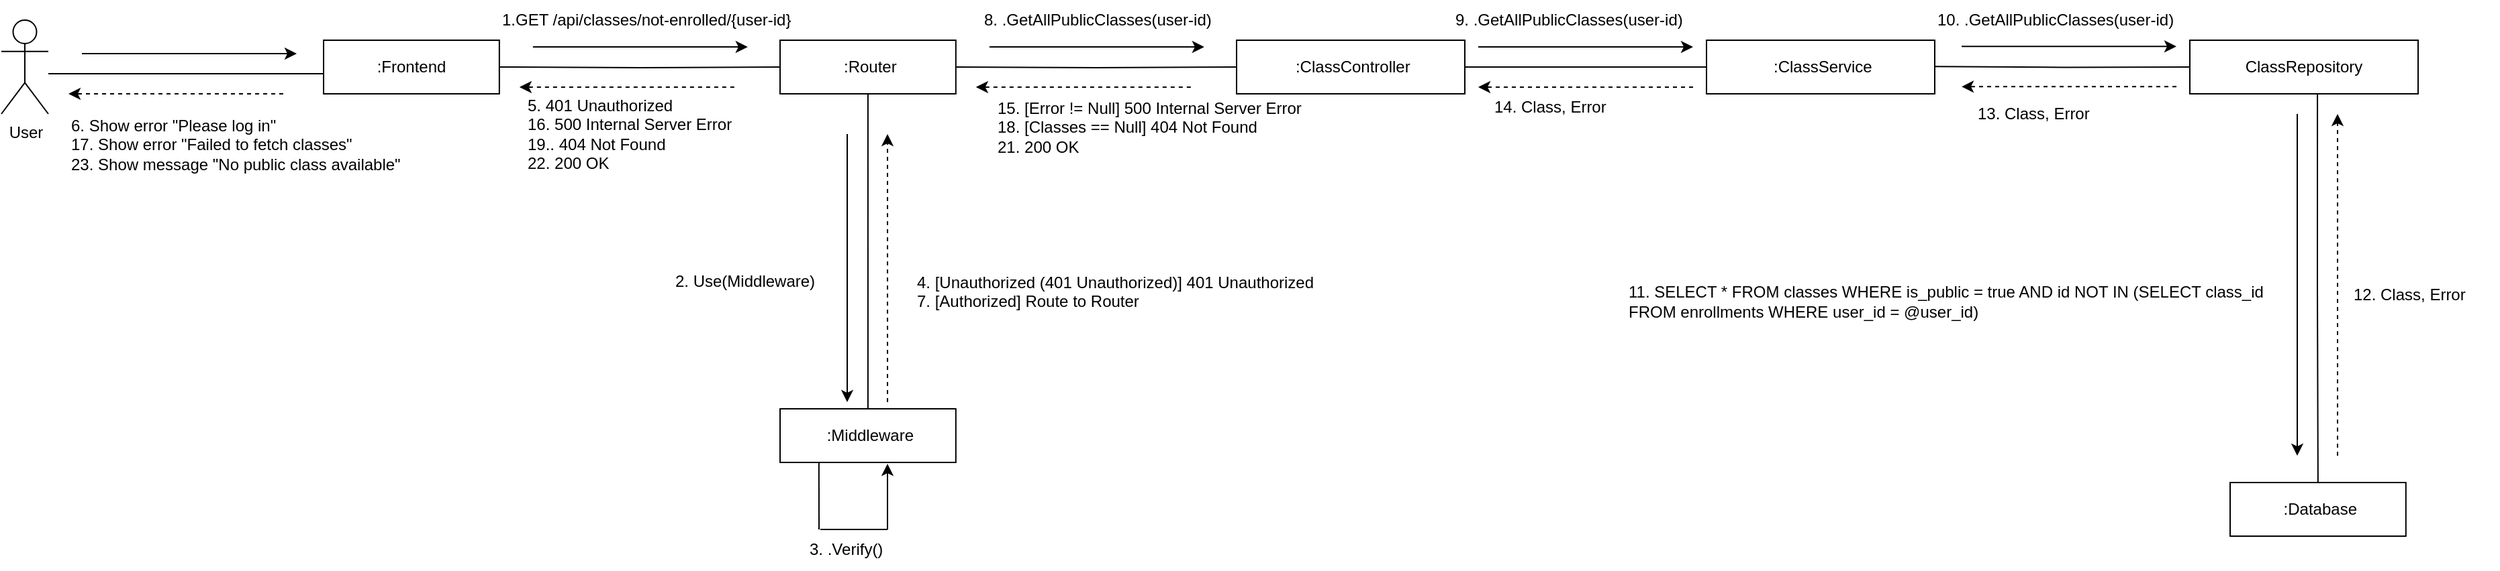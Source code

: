 <mxfile version="26.0.16" pages="3">
  <diagram id="MDtHZ6pGdsajcSI9P2T4" name="CD-Join-Public-class-main">
    <mxGraphModel dx="4449" dy="1911" grid="1" gridSize="10" guides="1" tooltips="1" connect="1" arrows="1" fold="1" page="0" pageScale="1" pageWidth="850" pageHeight="1100" math="0" shadow="0">
      <root>
        <mxCell id="0" />
        <mxCell id="1" parent="0" />
        <mxCell id="D-RGQZih868TQZSiE14y-1" style="edgeStyle=orthogonalEdgeStyle;rounded=0;orthogonalLoop=1;jettySize=auto;html=1;entryX=0;entryY=0.5;entryDx=0;entryDy=0;endArrow=none;startFill=0;" parent="1" edge="1">
          <mxGeometry relative="1" as="geometry">
            <mxPoint x="-2025" y="-440" as="sourcePoint" />
            <mxPoint x="-1820" y="-440" as="targetPoint" />
          </mxGeometry>
        </mxCell>
        <mxCell id="D-RGQZih868TQZSiE14y-2" value="User" style="shape=umlActor;verticalLabelPosition=bottom;verticalAlign=top;html=1;outlineConnect=0;" parent="1" vertex="1">
          <mxGeometry x="-2060" y="-480" width="35" height="70" as="geometry" />
        </mxCell>
        <mxCell id="D-RGQZih868TQZSiE14y-3" value=":Frontend" style="rounded=0;whiteSpace=wrap;html=1;" parent="1" vertex="1">
          <mxGeometry x="-1820" y="-465" width="130.91" height="40" as="geometry" />
        </mxCell>
        <mxCell id="D-RGQZih868TQZSiE14y-4" value="" style="endArrow=classic;html=1;rounded=0;" parent="1" edge="1">
          <mxGeometry width="50" height="50" relative="1" as="geometry">
            <mxPoint x="-2000" y="-455" as="sourcePoint" />
            <mxPoint x="-1840" y="-455" as="targetPoint" />
          </mxGeometry>
        </mxCell>
        <mxCell id="D-RGQZih868TQZSiE14y-5" value="" style="endArrow=classic;html=1;rounded=0;dashed=1;" parent="1" edge="1">
          <mxGeometry width="50" height="50" relative="1" as="geometry">
            <mxPoint x="-1850" y="-425" as="sourcePoint" />
            <mxPoint x="-2010" y="-425" as="targetPoint" />
          </mxGeometry>
        </mxCell>
        <mxCell id="D-RGQZih868TQZSiE14y-6" value="&amp;nbsp;:Router" style="rounded=0;whiteSpace=wrap;html=1;" parent="1" vertex="1">
          <mxGeometry x="-1480" y="-465" width="130.91" height="40" as="geometry" />
        </mxCell>
        <mxCell id="D-RGQZih868TQZSiE14y-7" style="edgeStyle=orthogonalEdgeStyle;rounded=0;orthogonalLoop=1;jettySize=auto;html=1;entryX=0;entryY=0.5;entryDx=0;entryDy=0;endArrow=none;startFill=0;" parent="1" target="D-RGQZih868TQZSiE14y-6" edge="1">
          <mxGeometry relative="1" as="geometry">
            <mxPoint x="-1689.09" y="-445" as="sourcePoint" />
            <mxPoint x="-1484.09" y="-445" as="targetPoint" />
          </mxGeometry>
        </mxCell>
        <mxCell id="D-RGQZih868TQZSiE14y-8" value="" style="endArrow=classic;html=1;rounded=0;" parent="1" edge="1">
          <mxGeometry width="50" height="50" relative="1" as="geometry">
            <mxPoint x="-1664.09" y="-460" as="sourcePoint" />
            <mxPoint x="-1504.09" y="-460" as="targetPoint" />
          </mxGeometry>
        </mxCell>
        <mxCell id="D-RGQZih868TQZSiE14y-9" value="" style="endArrow=classic;html=1;rounded=0;dashed=1;" parent="1" edge="1">
          <mxGeometry width="50" height="50" relative="1" as="geometry">
            <mxPoint x="-1514.09" y="-430" as="sourcePoint" />
            <mxPoint x="-1674.09" y="-430" as="targetPoint" />
          </mxGeometry>
        </mxCell>
        <mxCell id="D-RGQZih868TQZSiE14y-10" value="&amp;nbsp;" style="text;whiteSpace=wrap;html=1;" parent="1" vertex="1">
          <mxGeometry x="-1580" y="-480" width="40" height="40" as="geometry" />
        </mxCell>
        <mxCell id="D-RGQZih868TQZSiE14y-55" style="edgeStyle=orthogonalEdgeStyle;rounded=0;orthogonalLoop=1;jettySize=auto;html=1;entryX=0;entryY=0.5;entryDx=0;entryDy=0;endArrow=none;startFill=0;" parent="1" source="D-RGQZih868TQZSiE14y-11" target="D-RGQZih868TQZSiE14y-53" edge="1">
          <mxGeometry relative="1" as="geometry" />
        </mxCell>
        <mxCell id="D-RGQZih868TQZSiE14y-11" value="&amp;nbsp;:ClassController" style="rounded=0;whiteSpace=wrap;html=1;" parent="1" vertex="1">
          <mxGeometry x="-1140" y="-465" width="170" height="40" as="geometry" />
        </mxCell>
        <mxCell id="D-RGQZih868TQZSiE14y-12" style="edgeStyle=orthogonalEdgeStyle;rounded=0;orthogonalLoop=1;jettySize=auto;html=1;entryX=0;entryY=0.5;entryDx=0;entryDy=0;endArrow=none;startFill=0;" parent="1" target="D-RGQZih868TQZSiE14y-11" edge="1">
          <mxGeometry relative="1" as="geometry">
            <mxPoint x="-1349.09" y="-445" as="sourcePoint" />
            <mxPoint x="-1144.09" y="-445" as="targetPoint" />
          </mxGeometry>
        </mxCell>
        <mxCell id="D-RGQZih868TQZSiE14y-13" value="" style="endArrow=classic;html=1;rounded=0;" parent="1" edge="1">
          <mxGeometry width="50" height="50" relative="1" as="geometry">
            <mxPoint x="-1324.09" y="-460" as="sourcePoint" />
            <mxPoint x="-1164.09" y="-460" as="targetPoint" />
          </mxGeometry>
        </mxCell>
        <mxCell id="D-RGQZih868TQZSiE14y-14" value="" style="endArrow=classic;html=1;rounded=0;dashed=1;" parent="1" edge="1">
          <mxGeometry width="50" height="50" relative="1" as="geometry">
            <mxPoint x="-1174.09" y="-430" as="sourcePoint" />
            <mxPoint x="-1334.09" y="-430" as="targetPoint" />
          </mxGeometry>
        </mxCell>
        <mxCell id="D-RGQZih868TQZSiE14y-19" style="edgeStyle=orthogonalEdgeStyle;rounded=0;orthogonalLoop=1;jettySize=auto;html=1;endArrow=none;startFill=0;exitX=0.559;exitY=0.993;exitDx=0;exitDy=0;exitPerimeter=0;" parent="1" source="D-RGQZih868TQZSiE14y-54" target="D-RGQZih868TQZSiE14y-31" edge="1">
          <mxGeometry relative="1" as="geometry">
            <mxPoint x="-335" y="-420" as="sourcePoint" />
          </mxGeometry>
        </mxCell>
        <mxCell id="D-RGQZih868TQZSiE14y-24" style="edgeStyle=orthogonalEdgeStyle;rounded=0;orthogonalLoop=1;jettySize=auto;html=1;entryX=0.5;entryY=1;entryDx=0;entryDy=0;endArrow=none;startFill=0;" parent="1" source="D-RGQZih868TQZSiE14y-25" target="D-RGQZih868TQZSiE14y-6" edge="1">
          <mxGeometry relative="1" as="geometry" />
        </mxCell>
        <mxCell id="D-RGQZih868TQZSiE14y-25" value="&amp;nbsp;:Middleware" style="rounded=0;whiteSpace=wrap;html=1;" parent="1" vertex="1">
          <mxGeometry x="-1480" y="-190" width="130.91" height="40" as="geometry" />
        </mxCell>
        <mxCell id="D-RGQZih868TQZSiE14y-26" value="" style="endArrow=classic;html=1;rounded=0;dashed=1;" parent="1" edge="1">
          <mxGeometry width="50" height="50" relative="1" as="geometry">
            <mxPoint x="-1400" y="-195" as="sourcePoint" />
            <mxPoint x="-1400" y="-395" as="targetPoint" />
          </mxGeometry>
        </mxCell>
        <mxCell id="D-RGQZih868TQZSiE14y-27" value="" style="endArrow=classic;html=1;rounded=0;" parent="1" edge="1">
          <mxGeometry width="50" height="50" relative="1" as="geometry">
            <mxPoint x="-1430" y="-395" as="sourcePoint" />
            <mxPoint x="-1430" y="-195" as="targetPoint" />
          </mxGeometry>
        </mxCell>
        <mxCell id="D-RGQZih868TQZSiE14y-28" value="" style="endArrow=none;html=1;rounded=0;entryX=0.221;entryY=0.995;entryDx=0;entryDy=0;entryPerimeter=0;" parent="1" target="D-RGQZih868TQZSiE14y-25" edge="1">
          <mxGeometry width="50" height="50" relative="1" as="geometry">
            <mxPoint x="-1451" y="-100" as="sourcePoint" />
            <mxPoint x="-1450" y="-150" as="targetPoint" />
          </mxGeometry>
        </mxCell>
        <mxCell id="D-RGQZih868TQZSiE14y-29" value="" style="endArrow=classic;html=1;rounded=0;" parent="1" edge="1">
          <mxGeometry width="50" height="50" relative="1" as="geometry">
            <mxPoint x="-1400" y="-100" as="sourcePoint" />
            <mxPoint x="-1400" y="-149" as="targetPoint" />
          </mxGeometry>
        </mxCell>
        <mxCell id="D-RGQZih868TQZSiE14y-30" value="" style="endArrow=none;html=1;rounded=0;" parent="1" edge="1">
          <mxGeometry width="50" height="50" relative="1" as="geometry">
            <mxPoint x="-1450" y="-100" as="sourcePoint" />
            <mxPoint x="-1400" y="-100" as="targetPoint" />
          </mxGeometry>
        </mxCell>
        <mxCell id="D-RGQZih868TQZSiE14y-31" value="&amp;nbsp;:Database" style="rounded=0;whiteSpace=wrap;html=1;" parent="1" vertex="1">
          <mxGeometry x="-400.0" y="-135" width="130.91" height="40" as="geometry" />
        </mxCell>
        <mxCell id="D-RGQZih868TQZSiE14y-32" value="" style="endArrow=classic;html=1;rounded=0;" parent="1" edge="1">
          <mxGeometry width="50" height="50" relative="1" as="geometry">
            <mxPoint x="-350" y="-410" as="sourcePoint" />
            <mxPoint x="-350" y="-155" as="targetPoint" />
          </mxGeometry>
        </mxCell>
        <mxCell id="D-RGQZih868TQZSiE14y-33" value="" style="endArrow=classic;html=1;rounded=0;dashed=1;" parent="1" edge="1">
          <mxGeometry width="50" height="50" relative="1" as="geometry">
            <mxPoint x="-320" y="-155" as="sourcePoint" />
            <mxPoint x="-320" y="-410" as="targetPoint" />
          </mxGeometry>
        </mxCell>
        <mxCell id="D-RGQZih868TQZSiE14y-53" value="&amp;nbsp;:ClassService" style="rounded=0;whiteSpace=wrap;html=1;" parent="1" vertex="1">
          <mxGeometry x="-790" y="-465" width="170" height="40" as="geometry" />
        </mxCell>
        <mxCell id="D-RGQZih868TQZSiE14y-54" value="ClassRepository" style="rounded=0;whiteSpace=wrap;html=1;" parent="1" vertex="1">
          <mxGeometry x="-430.0" y="-465" width="170" height="40" as="geometry" />
        </mxCell>
        <mxCell id="D-RGQZih868TQZSiE14y-56" style="edgeStyle=orthogonalEdgeStyle;rounded=0;orthogonalLoop=1;jettySize=auto;html=1;entryX=0;entryY=0.5;entryDx=0;entryDy=0;endArrow=none;startFill=0;" parent="1" target="D-RGQZih868TQZSiE14y-54" edge="1">
          <mxGeometry relative="1" as="geometry">
            <mxPoint x="-620" y="-445.34" as="sourcePoint" />
            <mxPoint x="-440" y="-445.34" as="targetPoint" />
          </mxGeometry>
        </mxCell>
        <mxCell id="D-RGQZih868TQZSiE14y-57" value="" style="endArrow=classic;html=1;rounded=0;" parent="1" edge="1">
          <mxGeometry width="50" height="50" relative="1" as="geometry">
            <mxPoint x="-960" y="-460" as="sourcePoint" />
            <mxPoint x="-800" y="-460" as="targetPoint" />
          </mxGeometry>
        </mxCell>
        <mxCell id="D-RGQZih868TQZSiE14y-58" value="" style="endArrow=classic;html=1;rounded=0;dashed=1;" parent="1" edge="1">
          <mxGeometry width="50" height="50" relative="1" as="geometry">
            <mxPoint x="-800" y="-430" as="sourcePoint" />
            <mxPoint x="-960" y="-430" as="targetPoint" />
          </mxGeometry>
        </mxCell>
        <mxCell id="D-RGQZih868TQZSiE14y-59" value="" style="endArrow=classic;html=1;rounded=0;" parent="1" edge="1">
          <mxGeometry width="50" height="50" relative="1" as="geometry">
            <mxPoint x="-600" y="-460.34" as="sourcePoint" />
            <mxPoint x="-440" y="-460.34" as="targetPoint" />
          </mxGeometry>
        </mxCell>
        <mxCell id="D-RGQZih868TQZSiE14y-60" value="" style="endArrow=classic;html=1;rounded=0;dashed=1;" parent="1" edge="1">
          <mxGeometry width="50" height="50" relative="1" as="geometry">
            <mxPoint x="-440" y="-430.34" as="sourcePoint" />
            <mxPoint x="-600" y="-430.34" as="targetPoint" />
          </mxGeometry>
        </mxCell>
        <mxCell id="D-RGQZih868TQZSiE14y-63" value="&lt;div&gt;6. Show error &quot;Please log in&quot;&lt;/div&gt;&lt;div&gt;17. Show error &quot;Failed to fetch classes&quot;&lt;/div&gt;&lt;div&gt;23. Show message &quot;No public class available&quot;&lt;br&gt;&lt;/div&gt;&lt;div&gt;&lt;br&gt;&lt;/div&gt;" style="text;html=1;align=left;verticalAlign=middle;resizable=0;points=[];autosize=1;strokeColor=none;fillColor=none;" parent="1" vertex="1">
          <mxGeometry x="-2010" y="-415" width="280" height="70" as="geometry" />
        </mxCell>
        <mxCell id="D-RGQZih868TQZSiE14y-64" value="1.GET /api/classes/not-enrolled/{user-id}" style="text;html=1;align=left;verticalAlign=middle;resizable=0;points=[];autosize=1;strokeColor=none;fillColor=none;" parent="1" vertex="1">
          <mxGeometry x="-1689.09" y="-495" width="250" height="30" as="geometry" />
        </mxCell>
        <mxCell id="D-RGQZih868TQZSiE14y-65" value="2. Use(Middleware)" style="text;html=1;align=left;verticalAlign=middle;resizable=0;points=[];autosize=1;strokeColor=none;fillColor=none;" parent="1" vertex="1">
          <mxGeometry x="-1560" y="-300" width="130" height="30" as="geometry" />
        </mxCell>
        <mxCell id="D-RGQZih868TQZSiE14y-66" value="3. .Verify()" style="text;html=1;align=left;verticalAlign=middle;resizable=0;points=[];autosize=1;strokeColor=none;fillColor=none;" parent="1" vertex="1">
          <mxGeometry x="-1460" y="-100" width="80" height="30" as="geometry" />
        </mxCell>
        <mxCell id="D-RGQZih868TQZSiE14y-67" value="&lt;div&gt;4. [Unauthorized (401 Unauthorized)] 401 Unauthorized&lt;/div&gt;&lt;div&gt;7.&amp;nbsp;[Authorized] Route to Router&lt;/div&gt;&lt;div&gt;&lt;br&gt; &lt;/div&gt;" style="text;html=1;align=left;verticalAlign=middle;resizable=0;points=[];autosize=1;strokeColor=none;fillColor=none;" parent="1" vertex="1">
          <mxGeometry x="-1380" y="-300" width="340" height="60" as="geometry" />
        </mxCell>
        <mxCell id="D-RGQZih868TQZSiE14y-69" value="&lt;div&gt;5.&amp;nbsp;401 Unauthorized&lt;/div&gt;&lt;div&gt;16. 500 Internal Server Error&lt;/div&gt;&lt;div&gt;19.. 404 Not Found&lt;/div&gt;&lt;div&gt;22. 200 OK&lt;br&gt; &lt;/div&gt;" style="text;html=1;align=left;verticalAlign=middle;resizable=0;points=[];autosize=1;strokeColor=none;fillColor=none;" parent="1" vertex="1">
          <mxGeometry x="-1670" y="-430" width="190" height="70" as="geometry" />
        </mxCell>
        <mxCell id="D-RGQZih868TQZSiE14y-71" value="8. .GetAllPublicClasses(user-id)" style="text;html=1;align=left;verticalAlign=middle;resizable=0;points=[];autosize=1;strokeColor=none;fillColor=none;" parent="1" vertex="1">
          <mxGeometry x="-1330" y="-495" width="200" height="30" as="geometry" />
        </mxCell>
        <mxCell id="D-RGQZih868TQZSiE14y-73" value="9. .GetAllPublicClasses(user-id)" style="text;html=1;align=left;verticalAlign=middle;resizable=0;points=[];autosize=1;strokeColor=none;fillColor=none;" parent="1" vertex="1">
          <mxGeometry x="-979.09" y="-495" width="200" height="30" as="geometry" />
        </mxCell>
        <mxCell id="D-RGQZih868TQZSiE14y-74" value="10. .GetAllPublicClasses(user-id)" style="text;html=1;align=left;verticalAlign=middle;resizable=0;points=[];autosize=1;strokeColor=none;fillColor=none;" parent="1" vertex="1">
          <mxGeometry x="-620" y="-495" width="210" height="30" as="geometry" />
        </mxCell>
        <mxCell id="D-RGQZih868TQZSiE14y-75" value="&lt;div&gt;11. SELECT * FROM classes WHERE is_public = true AND id NOT IN (SELECT class_id&amp;nbsp;&lt;/div&gt;&lt;div&gt;FROM enrollments WHERE user_id = @user_id)&lt;/div&gt;" style="text;html=1;align=left;verticalAlign=middle;resizable=0;points=[];autosize=1;strokeColor=none;fillColor=none;" parent="1" vertex="1">
          <mxGeometry x="-850" y="-290" width="500" height="40" as="geometry" />
        </mxCell>
        <mxCell id="D-RGQZih868TQZSiE14y-76" value="12. Class, Error" style="text;html=1;align=left;verticalAlign=middle;resizable=0;points=[];autosize=1;strokeColor=none;fillColor=none;" parent="1" vertex="1">
          <mxGeometry x="-310" y="-290" width="110" height="30" as="geometry" />
        </mxCell>
        <mxCell id="D-RGQZih868TQZSiE14y-77" value="13. Class, Error" style="text;html=1;align=left;verticalAlign=middle;resizable=0;points=[];autosize=1;strokeColor=none;fillColor=none;" parent="1" vertex="1">
          <mxGeometry x="-590" y="-425" width="110" height="30" as="geometry" />
        </mxCell>
        <mxCell id="D-RGQZih868TQZSiE14y-78" value="14. Class, Error" style="text;html=1;align=left;verticalAlign=middle;resizable=0;points=[];autosize=1;strokeColor=none;fillColor=none;" parent="1" vertex="1">
          <mxGeometry x="-950" y="-430" width="110" height="30" as="geometry" />
        </mxCell>
        <mxCell id="D-RGQZih868TQZSiE14y-79" value="&lt;div&gt;15. [Error != Null] 500 Internal Server Error&lt;/div&gt;&lt;div&gt;18. [Classes == Null] 404 Not Found&lt;/div&gt;&lt;div&gt;21. 200 OK&lt;br&gt;&lt;/div&gt;" style="text;html=1;align=left;verticalAlign=middle;resizable=0;points=[];autosize=1;strokeColor=none;fillColor=none;" parent="1" vertex="1">
          <mxGeometry x="-1320" y="-430" width="270" height="60" as="geometry" />
        </mxCell>
      </root>
    </mxGraphModel>
  </diagram>
  <diagram id="-caEcUhVEJbjJ6uew8WQ" name="CD-Join-Public-class-[opt][Authorized][User Select Class]">
    <mxGraphModel dx="4449" dy="1911" grid="1" gridSize="10" guides="1" tooltips="1" connect="1" arrows="1" fold="1" page="0" pageScale="1" pageWidth="850" pageHeight="1100" math="0" shadow="0">
      <root>
        <mxCell id="0" />
        <mxCell id="1" parent="0" />
        <mxCell id="O3po6VfUxNVomvbEVrZp-1" style="edgeStyle=orthogonalEdgeStyle;rounded=0;orthogonalLoop=1;jettySize=auto;html=1;entryX=0;entryY=0.5;entryDx=0;entryDy=0;endArrow=none;startFill=0;" edge="1" parent="1">
          <mxGeometry relative="1" as="geometry">
            <mxPoint x="-2150" y="-440" as="sourcePoint" />
            <mxPoint x="-1820" y="-440" as="targetPoint" />
          </mxGeometry>
        </mxCell>
        <mxCell id="O3po6VfUxNVomvbEVrZp-2" value="User" style="shape=umlActor;verticalLabelPosition=bottom;verticalAlign=top;html=1;outlineConnect=0;" vertex="1" parent="1">
          <mxGeometry x="-2190" y="-480" width="35" height="70" as="geometry" />
        </mxCell>
        <mxCell id="O3po6VfUxNVomvbEVrZp-3" value=":Frontend" style="rounded=0;whiteSpace=wrap;html=1;" vertex="1" parent="1">
          <mxGeometry x="-1820" y="-465" width="130.91" height="40" as="geometry" />
        </mxCell>
        <mxCell id="O3po6VfUxNVomvbEVrZp-4" value="" style="endArrow=classic;html=1;rounded=0;" edge="1" parent="1">
          <mxGeometry width="50" height="50" relative="1" as="geometry">
            <mxPoint x="-2140" y="-455" as="sourcePoint" />
            <mxPoint x="-1840" y="-455" as="targetPoint" />
          </mxGeometry>
        </mxCell>
        <mxCell id="O3po6VfUxNVomvbEVrZp-5" value="" style="endArrow=classic;html=1;rounded=0;dashed=1;" edge="1" parent="1">
          <mxGeometry width="50" height="50" relative="1" as="geometry">
            <mxPoint x="-1850" y="-425" as="sourcePoint" />
            <mxPoint x="-2140" y="-425" as="targetPoint" />
          </mxGeometry>
        </mxCell>
        <mxCell id="O3po6VfUxNVomvbEVrZp-6" value="&amp;nbsp;:Router" style="rounded=0;whiteSpace=wrap;html=1;" vertex="1" parent="1">
          <mxGeometry x="-1480" y="-465" width="130.91" height="40" as="geometry" />
        </mxCell>
        <mxCell id="O3po6VfUxNVomvbEVrZp-7" style="edgeStyle=orthogonalEdgeStyle;rounded=0;orthogonalLoop=1;jettySize=auto;html=1;entryX=0;entryY=0.5;entryDx=0;entryDy=0;endArrow=none;startFill=0;" edge="1" parent="1" target="O3po6VfUxNVomvbEVrZp-6">
          <mxGeometry relative="1" as="geometry">
            <mxPoint x="-1689.09" y="-445" as="sourcePoint" />
            <mxPoint x="-1484.09" y="-445" as="targetPoint" />
          </mxGeometry>
        </mxCell>
        <mxCell id="O3po6VfUxNVomvbEVrZp-8" value="" style="endArrow=classic;html=1;rounded=0;" edge="1" parent="1">
          <mxGeometry width="50" height="50" relative="1" as="geometry">
            <mxPoint x="-1664.09" y="-460" as="sourcePoint" />
            <mxPoint x="-1504.09" y="-460" as="targetPoint" />
          </mxGeometry>
        </mxCell>
        <mxCell id="O3po6VfUxNVomvbEVrZp-9" value="" style="endArrow=classic;html=1;rounded=0;dashed=1;" edge="1" parent="1">
          <mxGeometry width="50" height="50" relative="1" as="geometry">
            <mxPoint x="-1514.09" y="-430" as="sourcePoint" />
            <mxPoint x="-1674.09" y="-430" as="targetPoint" />
          </mxGeometry>
        </mxCell>
        <mxCell id="O3po6VfUxNVomvbEVrZp-10" value="&amp;nbsp;" style="text;whiteSpace=wrap;html=1;" vertex="1" parent="1">
          <mxGeometry x="-1580" y="-480" width="40" height="40" as="geometry" />
        </mxCell>
        <mxCell id="O3po6VfUxNVomvbEVrZp-11" style="edgeStyle=orthogonalEdgeStyle;rounded=0;orthogonalLoop=1;jettySize=auto;html=1;entryX=0;entryY=0.5;entryDx=0;entryDy=0;endArrow=none;startFill=0;" edge="1" parent="1">
          <mxGeometry relative="1" as="geometry">
            <mxPoint x="-1349.09" y="-445" as="sourcePoint" />
            <mxPoint x="-1140" y="-445" as="targetPoint" />
          </mxGeometry>
        </mxCell>
        <mxCell id="O3po6VfUxNVomvbEVrZp-12" value="" style="endArrow=classic;html=1;rounded=0;" edge="1" parent="1">
          <mxGeometry width="50" height="50" relative="1" as="geometry">
            <mxPoint x="-1324.09" y="-460" as="sourcePoint" />
            <mxPoint x="-1164.09" y="-460" as="targetPoint" />
          </mxGeometry>
        </mxCell>
        <mxCell id="O3po6VfUxNVomvbEVrZp-13" value="" style="endArrow=classic;html=1;rounded=0;dashed=1;" edge="1" parent="1">
          <mxGeometry width="50" height="50" relative="1" as="geometry">
            <mxPoint x="-1174.09" y="-430" as="sourcePoint" />
            <mxPoint x="-1334.09" y="-430" as="targetPoint" />
          </mxGeometry>
        </mxCell>
        <mxCell id="O3po6VfUxNVomvbEVrZp-14" style="edgeStyle=orthogonalEdgeStyle;rounded=0;orthogonalLoop=1;jettySize=auto;html=1;endArrow=none;startFill=0;" edge="1" parent="1" target="O3po6VfUxNVomvbEVrZp-28">
          <mxGeometry relative="1" as="geometry">
            <mxPoint x="-394.545" y="-425" as="sourcePoint" />
          </mxGeometry>
        </mxCell>
        <mxCell id="O3po6VfUxNVomvbEVrZp-15" style="edgeStyle=orthogonalEdgeStyle;rounded=0;orthogonalLoop=1;jettySize=auto;html=1;entryX=0.5;entryY=1;entryDx=0;entryDy=0;endArrow=none;startFill=0;" edge="1" parent="1" source="O3po6VfUxNVomvbEVrZp-16" target="O3po6VfUxNVomvbEVrZp-6">
          <mxGeometry relative="1" as="geometry" />
        </mxCell>
        <mxCell id="O3po6VfUxNVomvbEVrZp-16" value="&amp;nbsp;:Middleware" style="rounded=0;whiteSpace=wrap;html=1;" vertex="1" parent="1">
          <mxGeometry x="-1480" y="-190" width="130.91" height="40" as="geometry" />
        </mxCell>
        <mxCell id="O3po6VfUxNVomvbEVrZp-17" value="" style="endArrow=classic;html=1;rounded=0;dashed=1;" edge="1" parent="1">
          <mxGeometry width="50" height="50" relative="1" as="geometry">
            <mxPoint x="-1400" y="-200" as="sourcePoint" />
            <mxPoint x="-1400" y="-400" as="targetPoint" />
          </mxGeometry>
        </mxCell>
        <mxCell id="O3po6VfUxNVomvbEVrZp-18" value="" style="endArrow=classic;html=1;rounded=0;" edge="1" parent="1">
          <mxGeometry width="50" height="50" relative="1" as="geometry">
            <mxPoint x="-1430.43" y="-400" as="sourcePoint" />
            <mxPoint x="-1430.43" y="-200" as="targetPoint" />
          </mxGeometry>
        </mxCell>
        <mxCell id="O3po6VfUxNVomvbEVrZp-19" value="&amp;nbsp;:ClassController" style="rounded=0;whiteSpace=wrap;html=1;" vertex="1" parent="1">
          <mxGeometry x="-1140" y="-465" width="130.91" height="40" as="geometry" />
        </mxCell>
        <mxCell id="O3po6VfUxNVomvbEVrZp-20" value="&amp;nbsp;:ClassService" style="rounded=0;whiteSpace=wrap;html=1;" vertex="1" parent="1">
          <mxGeometry x="-800" y="-465" width="130.91" height="40" as="geometry" />
        </mxCell>
        <mxCell id="O3po6VfUxNVomvbEVrZp-21" style="edgeStyle=orthogonalEdgeStyle;rounded=0;orthogonalLoop=1;jettySize=auto;html=1;entryX=0;entryY=0.5;entryDx=0;entryDy=0;endArrow=none;startFill=0;" edge="1" parent="1" target="O3po6VfUxNVomvbEVrZp-20">
          <mxGeometry relative="1" as="geometry">
            <mxPoint x="-1009.09" y="-445" as="sourcePoint" />
            <mxPoint x="-804.09" y="-445" as="targetPoint" />
          </mxGeometry>
        </mxCell>
        <mxCell id="O3po6VfUxNVomvbEVrZp-22" value="" style="endArrow=classic;html=1;rounded=0;" edge="1" parent="1">
          <mxGeometry width="50" height="50" relative="1" as="geometry">
            <mxPoint x="-984.09" y="-460" as="sourcePoint" />
            <mxPoint x="-824.09" y="-460" as="targetPoint" />
          </mxGeometry>
        </mxCell>
        <mxCell id="O3po6VfUxNVomvbEVrZp-23" value="" style="endArrow=classic;html=1;rounded=0;dashed=1;" edge="1" parent="1">
          <mxGeometry width="50" height="50" relative="1" as="geometry">
            <mxPoint x="-830.0" y="-430" as="sourcePoint" />
            <mxPoint x="-990" y="-430" as="targetPoint" />
          </mxGeometry>
        </mxCell>
        <mxCell id="O3po6VfUxNVomvbEVrZp-24" value="&amp;nbsp;:ClassRepository" style="rounded=0;whiteSpace=wrap;html=1;" vertex="1" parent="1">
          <mxGeometry x="-460" y="-465" width="130.91" height="40" as="geometry" />
        </mxCell>
        <mxCell id="O3po6VfUxNVomvbEVrZp-25" style="edgeStyle=orthogonalEdgeStyle;rounded=0;orthogonalLoop=1;jettySize=auto;html=1;entryX=0;entryY=0.5;entryDx=0;entryDy=0;endArrow=none;startFill=0;" edge="1" parent="1" target="O3po6VfUxNVomvbEVrZp-24">
          <mxGeometry relative="1" as="geometry">
            <mxPoint x="-669.09" y="-445" as="sourcePoint" />
            <mxPoint x="-464.09" y="-445" as="targetPoint" />
          </mxGeometry>
        </mxCell>
        <mxCell id="O3po6VfUxNVomvbEVrZp-26" value="" style="endArrow=classic;html=1;rounded=0;" edge="1" parent="1">
          <mxGeometry width="50" height="50" relative="1" as="geometry">
            <mxPoint x="-644.09" y="-460" as="sourcePoint" />
            <mxPoint x="-484.09" y="-460" as="targetPoint" />
          </mxGeometry>
        </mxCell>
        <mxCell id="O3po6VfUxNVomvbEVrZp-27" value="" style="endArrow=classic;html=1;rounded=0;dashed=1;" edge="1" parent="1">
          <mxGeometry width="50" height="50" relative="1" as="geometry">
            <mxPoint x="-494.09" y="-430" as="sourcePoint" />
            <mxPoint x="-654.09" y="-430" as="targetPoint" />
          </mxGeometry>
        </mxCell>
        <mxCell id="O3po6VfUxNVomvbEVrZp-28" value="&amp;nbsp;:Database" style="rounded=0;whiteSpace=wrap;html=1;" vertex="1" parent="1">
          <mxGeometry x="-460.0" y="-220" width="130.91" height="40" as="geometry" />
        </mxCell>
        <mxCell id="O3po6VfUxNVomvbEVrZp-29" value="" style="endArrow=classic;html=1;rounded=0;" edge="1" parent="1">
          <mxGeometry width="50" height="50" relative="1" as="geometry">
            <mxPoint x="-410" y="-400" as="sourcePoint" />
            <mxPoint x="-410" y="-240" as="targetPoint" />
          </mxGeometry>
        </mxCell>
        <mxCell id="O3po6VfUxNVomvbEVrZp-30" value="" style="endArrow=classic;html=1;rounded=0;dashed=1;" edge="1" parent="1">
          <mxGeometry width="50" height="50" relative="1" as="geometry">
            <mxPoint x="-380" y="-240" as="sourcePoint" />
            <mxPoint x="-380" y="-400" as="targetPoint" />
          </mxGeometry>
        </mxCell>
        <mxCell id="O3po6VfUxNVomvbEVrZp-31" value="&lt;div&gt;1. [User selects a class] .handlePublicClassClick(class_id)&lt;br&gt;&lt;/div&gt;&lt;div&gt;&lt;br&gt;&lt;/div&gt;" style="text;html=1;align=center;verticalAlign=middle;resizable=0;points=[];autosize=1;strokeColor=none;fillColor=none;" vertex="1" parent="1">
          <mxGeometry x="-2160" y="-490" width="340" height="40" as="geometry" />
        </mxCell>
        <mxCell id="O3po6VfUxNVomvbEVrZp-32" value="&lt;div&gt;2. GET /api/classes/{class-id}&lt;br&gt;&lt;/div&gt;" style="text;html=1;align=center;verticalAlign=middle;resizable=0;points=[];autosize=1;strokeColor=none;fillColor=none;" vertex="1" parent="1">
          <mxGeometry x="-1675" y="-495" width="180" height="30" as="geometry" />
        </mxCell>
        <mxCell id="O3po6VfUxNVomvbEVrZp-33" value="&lt;div&gt;3. .Use(Middleware)&lt;br&gt;&lt;/div&gt;" style="text;html=1;align=center;verticalAlign=middle;resizable=0;points=[];autosize=1;strokeColor=none;fillColor=none;" vertex="1" parent="1">
          <mxGeometry x="-1580" y="-240" width="140" height="30" as="geometry" />
        </mxCell>
        <mxCell id="O3po6VfUxNVomvbEVrZp-34" value="&lt;div align=&quot;left&quot;&gt;6. 401 Unauthorized&lt;/div&gt;&lt;div align=&quot;left&quot;&gt;17. 500 Internet Server Error&lt;/div&gt;&lt;div align=&quot;left&quot;&gt;20. 404 Not Found&lt;/div&gt;&lt;div align=&quot;left&quot;&gt;23. 200 OK&lt;/div&gt;&lt;div align=&quot;left&quot;&gt;&lt;br&gt;&lt;/div&gt;&lt;div align=&quot;left&quot;&gt;&lt;br&gt;&lt;/div&gt;" style="text;html=1;align=left;verticalAlign=middle;resizable=0;points=[];autosize=1;strokeColor=none;fillColor=none;" vertex="1" parent="1">
          <mxGeometry x="-1670" y="-425" width="190" height="100" as="geometry" />
        </mxCell>
        <mxCell id="O3po6VfUxNVomvbEVrZp-35" value="&lt;div align=&quot;left&quot;&gt;7. Show error &quot;Please log in&quot;&lt;/div&gt;&lt;div align=&quot;left&quot;&gt;18. Show error &quot;Failed to fetch class&quot;&lt;/div&gt;&lt;div align=&quot;left&quot;&gt;21. Show message &quot;Class not found&quot;&lt;/div&gt;&lt;div align=&quot;left&quot;&gt;24. Show class details&lt;/div&gt;" style="text;html=1;align=left;verticalAlign=middle;resizable=0;points=[];autosize=1;strokeColor=none;fillColor=none;" vertex="1" parent="1">
          <mxGeometry x="-2140" y="-420" width="230" height="70" as="geometry" />
        </mxCell>
        <mxCell id="O3po6VfUxNVomvbEVrZp-36" value="&lt;div align=&quot;left&quot;&gt;8. [Authorized] Route to Router&lt;/div&gt;&lt;div align=&quot;left&quot;&gt;5. [Unauthorized (401 Unauthorized)] 401 Unauthorized&lt;/div&gt;" style="text;html=1;align=left;verticalAlign=middle;resizable=0;points=[];autosize=1;strokeColor=none;fillColor=none;" vertex="1" parent="1">
          <mxGeometry x="-1390" y="-250" width="340" height="40" as="geometry" />
        </mxCell>
        <mxCell id="O3po6VfUxNVomvbEVrZp-37" value="9. .GetClass(class-id)" style="text;html=1;align=center;verticalAlign=middle;resizable=0;points=[];autosize=1;strokeColor=none;fillColor=none;" vertex="1" parent="1">
          <mxGeometry x="-1300" y="-490" width="140" height="30" as="geometry" />
        </mxCell>
        <mxCell id="O3po6VfUxNVomvbEVrZp-38" value="11. .GetClass(class-id)" style="text;html=1;align=center;verticalAlign=middle;resizable=0;points=[];autosize=1;strokeColor=none;fillColor=none;" vertex="1" parent="1">
          <mxGeometry x="-645" y="-490" width="140" height="30" as="geometry" />
        </mxCell>
        <mxCell id="O3po6VfUxNVomvbEVrZp-39" value="10. .GetClass(class-id)" style="text;html=1;align=center;verticalAlign=middle;resizable=0;points=[];autosize=1;strokeColor=none;fillColor=none;" vertex="1" parent="1">
          <mxGeometry x="-975" y="-490" width="140" height="30" as="geometry" />
        </mxCell>
        <mxCell id="O3po6VfUxNVomvbEVrZp-40" value="12. SELECT * FROM classes WHERE id = @class_id" style="text;html=1;align=center;verticalAlign=middle;resizable=0;points=[];autosize=1;strokeColor=none;fillColor=none;" vertex="1" parent="1">
          <mxGeometry x="-734.09" y="-310" width="310" height="30" as="geometry" />
        </mxCell>
        <mxCell id="O3po6VfUxNVomvbEVrZp-41" value="13. Class, Error" style="text;html=1;align=center;verticalAlign=middle;resizable=0;points=[];autosize=1;strokeColor=none;fillColor=none;" vertex="1" parent="1">
          <mxGeometry x="-370.0" y="-310" width="110" height="30" as="geometry" />
        </mxCell>
        <mxCell id="O3po6VfUxNVomvbEVrZp-42" value="14. Class, Error" style="text;html=1;align=center;verticalAlign=middle;resizable=0;points=[];autosize=1;strokeColor=none;fillColor=none;" vertex="1" parent="1">
          <mxGeometry x="-650" y="-425" width="110" height="30" as="geometry" />
        </mxCell>
        <mxCell id="O3po6VfUxNVomvbEVrZp-43" value="15. Class, Error" style="text;html=1;align=center;verticalAlign=middle;resizable=0;points=[];autosize=1;strokeColor=none;fillColor=none;" vertex="1" parent="1">
          <mxGeometry x="-970" y="-430" width="110" height="30" as="geometry" />
        </mxCell>
        <mxCell id="O3po6VfUxNVomvbEVrZp-44" value="&lt;div&gt;16. [Error != Null] 500 Internet Server Error&lt;/div&gt;&lt;div align=&quot;left&quot;&gt;19. [Class, == Null] 404 Not Found&lt;/div&gt;&lt;div align=&quot;left&quot;&gt;22. 200 OK&lt;/div&gt;" style="text;html=1;align=center;verticalAlign=middle;resizable=0;points=[];autosize=1;strokeColor=none;fillColor=none;" vertex="1" parent="1">
          <mxGeometry x="-1370" y="-425" width="270" height="60" as="geometry" />
        </mxCell>
        <mxCell id="O3po6VfUxNVomvbEVrZp-45" value="" style="endArrow=none;html=1;rounded=0;" edge="1" parent="1">
          <mxGeometry width="50" height="50" relative="1" as="geometry">
            <mxPoint x="-1450" y="-120" as="sourcePoint" />
            <mxPoint x="-1450" y="-149" as="targetPoint" />
            <Array as="points">
              <mxPoint x="-1450" y="-130" />
            </Array>
          </mxGeometry>
        </mxCell>
        <mxCell id="O3po6VfUxNVomvbEVrZp-46" value="" style="endArrow=none;html=1;rounded=0;" edge="1" parent="1">
          <mxGeometry width="50" height="50" relative="1" as="geometry">
            <mxPoint x="-1400" y="-120" as="sourcePoint" />
            <mxPoint x="-1450" y="-120" as="targetPoint" />
          </mxGeometry>
        </mxCell>
        <mxCell id="O3po6VfUxNVomvbEVrZp-47" value="" style="endArrow=classic;html=1;rounded=0;entryX=0.609;entryY=1.015;entryDx=0;entryDy=0;entryPerimeter=0;" edge="1" parent="1" target="O3po6VfUxNVomvbEVrZp-16">
          <mxGeometry width="50" height="50" relative="1" as="geometry">
            <mxPoint x="-1400" y="-120" as="sourcePoint" />
            <mxPoint x="-1400" y="-160" as="targetPoint" />
          </mxGeometry>
        </mxCell>
        <mxCell id="O3po6VfUxNVomvbEVrZp-48" value="4. .Verify()" style="text;html=1;align=center;verticalAlign=middle;resizable=0;points=[];autosize=1;strokeColor=none;fillColor=none;" vertex="1" parent="1">
          <mxGeometry x="-1470" y="-100" width="80" height="30" as="geometry" />
        </mxCell>
        <mxCell id="O3po6VfUxNVomvbEVrZp-50" value="CD-Join-Public-class-[opt][Authorized][User Select Class]" style="text;html=1;align=center;verticalAlign=middle;whiteSpace=wrap;rounded=0;fontSize=20;" vertex="1" parent="1">
          <mxGeometry x="-1570" y="-580" width="600" height="30" as="geometry" />
        </mxCell>
      </root>
    </mxGraphModel>
  </diagram>
  <diagram id="KtfafyGkPzFdDE5FBATN" name="CD-Join-Public-class-[opt][Authorized][User Select Class]">
    <mxGraphModel dx="4087" dy="1715" grid="1" gridSize="10" guides="1" tooltips="1" connect="1" arrows="1" fold="1" page="0" pageScale="1" pageWidth="850" pageHeight="1100" math="0" shadow="0">
      <root>
        <mxCell id="0" />
        <mxCell id="1" parent="0" />
        <mxCell id="P3f5Qer7WMIw1QzVFYS_-1" value="CD-Join-Public-class-[opt][Authorized][User join class]" style="text;html=1;align=center;verticalAlign=middle;whiteSpace=wrap;rounded=0;fontSize=20;" vertex="1" parent="1">
          <mxGeometry x="-1570" y="-580" width="600" height="30" as="geometry" />
        </mxCell>
        <mxCell id="5BQmS3eQiPQkgezMB_5S-1" style="edgeStyle=orthogonalEdgeStyle;rounded=0;orthogonalLoop=1;jettySize=auto;html=1;entryX=0;entryY=0.5;entryDx=0;entryDy=0;endArrow=none;startFill=0;" edge="1" parent="1">
          <mxGeometry relative="1" as="geometry">
            <mxPoint x="-2150" y="-440" as="sourcePoint" />
            <mxPoint x="-1820" y="-440" as="targetPoint" />
          </mxGeometry>
        </mxCell>
        <mxCell id="5BQmS3eQiPQkgezMB_5S-2" value="User" style="shape=umlActor;verticalLabelPosition=bottom;verticalAlign=top;html=1;outlineConnect=0;" vertex="1" parent="1">
          <mxGeometry x="-2190" y="-480" width="35" height="70" as="geometry" />
        </mxCell>
        <mxCell id="5BQmS3eQiPQkgezMB_5S-3" value=":Frontend" style="rounded=0;whiteSpace=wrap;html=1;" vertex="1" parent="1">
          <mxGeometry x="-1820" y="-465" width="130.91" height="40" as="geometry" />
        </mxCell>
        <mxCell id="5BQmS3eQiPQkgezMB_5S-4" value="" style="endArrow=classic;html=1;rounded=0;" edge="1" parent="1">
          <mxGeometry width="50" height="50" relative="1" as="geometry">
            <mxPoint x="-2140" y="-455" as="sourcePoint" />
            <mxPoint x="-1840" y="-455" as="targetPoint" />
          </mxGeometry>
        </mxCell>
        <mxCell id="5BQmS3eQiPQkgezMB_5S-5" value="" style="endArrow=classic;html=1;rounded=0;dashed=1;" edge="1" parent="1">
          <mxGeometry width="50" height="50" relative="1" as="geometry">
            <mxPoint x="-1850" y="-425" as="sourcePoint" />
            <mxPoint x="-2140" y="-425" as="targetPoint" />
          </mxGeometry>
        </mxCell>
        <mxCell id="5BQmS3eQiPQkgezMB_5S-6" value="&amp;nbsp;:Router" style="rounded=0;whiteSpace=wrap;html=1;" vertex="1" parent="1">
          <mxGeometry x="-1480" y="-465" width="130.91" height="40" as="geometry" />
        </mxCell>
        <mxCell id="5BQmS3eQiPQkgezMB_5S-7" style="edgeStyle=orthogonalEdgeStyle;rounded=0;orthogonalLoop=1;jettySize=auto;html=1;entryX=0;entryY=0.5;entryDx=0;entryDy=0;endArrow=none;startFill=0;" edge="1" parent="1" target="5BQmS3eQiPQkgezMB_5S-6">
          <mxGeometry relative="1" as="geometry">
            <mxPoint x="-1689.09" y="-445" as="sourcePoint" />
            <mxPoint x="-1484.09" y="-445" as="targetPoint" />
          </mxGeometry>
        </mxCell>
        <mxCell id="5BQmS3eQiPQkgezMB_5S-8" value="" style="endArrow=classic;html=1;rounded=0;" edge="1" parent="1">
          <mxGeometry width="50" height="50" relative="1" as="geometry">
            <mxPoint x="-1664.09" y="-460" as="sourcePoint" />
            <mxPoint x="-1504.09" y="-460" as="targetPoint" />
          </mxGeometry>
        </mxCell>
        <mxCell id="5BQmS3eQiPQkgezMB_5S-9" value="" style="endArrow=classic;html=1;rounded=0;dashed=1;" edge="1" parent="1">
          <mxGeometry width="50" height="50" relative="1" as="geometry">
            <mxPoint x="-1514.09" y="-430" as="sourcePoint" />
            <mxPoint x="-1674.09" y="-430" as="targetPoint" />
          </mxGeometry>
        </mxCell>
        <mxCell id="5BQmS3eQiPQkgezMB_5S-10" value="&amp;nbsp;" style="text;whiteSpace=wrap;html=1;" vertex="1" parent="1">
          <mxGeometry x="-1580" y="-480" width="40" height="40" as="geometry" />
        </mxCell>
        <mxCell id="5BQmS3eQiPQkgezMB_5S-11" style="edgeStyle=orthogonalEdgeStyle;rounded=0;orthogonalLoop=1;jettySize=auto;html=1;entryX=0;entryY=0.5;entryDx=0;entryDy=0;endArrow=none;startFill=0;" edge="1" parent="1">
          <mxGeometry relative="1" as="geometry">
            <mxPoint x="-1349.09" y="-445" as="sourcePoint" />
            <mxPoint x="-1140" y="-445" as="targetPoint" />
          </mxGeometry>
        </mxCell>
        <mxCell id="5BQmS3eQiPQkgezMB_5S-12" value="" style="endArrow=classic;html=1;rounded=0;" edge="1" parent="1">
          <mxGeometry width="50" height="50" relative="1" as="geometry">
            <mxPoint x="-1324.09" y="-460" as="sourcePoint" />
            <mxPoint x="-1164.09" y="-460" as="targetPoint" />
          </mxGeometry>
        </mxCell>
        <mxCell id="5BQmS3eQiPQkgezMB_5S-13" value="" style="endArrow=classic;html=1;rounded=0;dashed=1;" edge="1" parent="1">
          <mxGeometry width="50" height="50" relative="1" as="geometry">
            <mxPoint x="-1174.09" y="-430" as="sourcePoint" />
            <mxPoint x="-1334.09" y="-430" as="targetPoint" />
          </mxGeometry>
        </mxCell>
        <mxCell id="5BQmS3eQiPQkgezMB_5S-14" style="edgeStyle=orthogonalEdgeStyle;rounded=0;orthogonalLoop=1;jettySize=auto;html=1;endArrow=none;startFill=0;" edge="1" parent="1" target="5BQmS3eQiPQkgezMB_5S-28">
          <mxGeometry relative="1" as="geometry">
            <mxPoint x="-334.545" y="-425" as="sourcePoint" />
          </mxGeometry>
        </mxCell>
        <mxCell id="5BQmS3eQiPQkgezMB_5S-15" style="edgeStyle=orthogonalEdgeStyle;rounded=0;orthogonalLoop=1;jettySize=auto;html=1;entryX=0.5;entryY=1;entryDx=0;entryDy=0;endArrow=none;startFill=0;" edge="1" parent="1" source="5BQmS3eQiPQkgezMB_5S-16" target="5BQmS3eQiPQkgezMB_5S-6">
          <mxGeometry relative="1" as="geometry" />
        </mxCell>
        <mxCell id="5BQmS3eQiPQkgezMB_5S-16" value="&amp;nbsp;:Middleware" style="rounded=0;whiteSpace=wrap;html=1;" vertex="1" parent="1">
          <mxGeometry x="-1480" y="-190" width="130.91" height="40" as="geometry" />
        </mxCell>
        <mxCell id="5BQmS3eQiPQkgezMB_5S-17" value="" style="endArrow=classic;html=1;rounded=0;dashed=1;" edge="1" parent="1">
          <mxGeometry width="50" height="50" relative="1" as="geometry">
            <mxPoint x="-1400" y="-200" as="sourcePoint" />
            <mxPoint x="-1400" y="-400" as="targetPoint" />
          </mxGeometry>
        </mxCell>
        <mxCell id="5BQmS3eQiPQkgezMB_5S-18" value="" style="endArrow=classic;html=1;rounded=0;" edge="1" parent="1">
          <mxGeometry width="50" height="50" relative="1" as="geometry">
            <mxPoint x="-1430.43" y="-400" as="sourcePoint" />
            <mxPoint x="-1430.43" y="-200" as="targetPoint" />
          </mxGeometry>
        </mxCell>
        <mxCell id="5BQmS3eQiPQkgezMB_5S-19" value="&amp;nbsp;:EnrollmentController" style="rounded=0;whiteSpace=wrap;html=1;" vertex="1" parent="1">
          <mxGeometry x="-1140" y="-465" width="150" height="40" as="geometry" />
        </mxCell>
        <mxCell id="5BQmS3eQiPQkgezMB_5S-20" value="&amp;nbsp;:EnrollmentService" style="rounded=0;whiteSpace=wrap;html=1;" vertex="1" parent="1">
          <mxGeometry x="-750" y="-465" width="140.91" height="40" as="geometry" />
        </mxCell>
        <mxCell id="5BQmS3eQiPQkgezMB_5S-21" style="edgeStyle=orthogonalEdgeStyle;rounded=0;orthogonalLoop=1;jettySize=auto;html=1;entryX=0;entryY=0.5;entryDx=0;entryDy=0;endArrow=none;startFill=0;" edge="1" parent="1" target="5BQmS3eQiPQkgezMB_5S-20">
          <mxGeometry relative="1" as="geometry">
            <mxPoint x="-990" y="-445" as="sourcePoint" />
            <mxPoint x="-804.09" y="-445" as="targetPoint" />
          </mxGeometry>
        </mxCell>
        <mxCell id="5BQmS3eQiPQkgezMB_5S-22" value="" style="endArrow=classic;html=1;rounded=0;" edge="1" parent="1">
          <mxGeometry width="50" height="50" relative="1" as="geometry">
            <mxPoint x="-970" y="-460" as="sourcePoint" />
            <mxPoint x="-764.09" y="-460" as="targetPoint" />
          </mxGeometry>
        </mxCell>
        <mxCell id="5BQmS3eQiPQkgezMB_5S-23" value="" style="endArrow=classic;html=1;rounded=0;dashed=1;" edge="1" parent="1">
          <mxGeometry width="50" height="50" relative="1" as="geometry">
            <mxPoint x="-770.0" y="-430" as="sourcePoint" />
            <mxPoint x="-970" y="-430" as="targetPoint" />
          </mxGeometry>
        </mxCell>
        <mxCell id="5BQmS3eQiPQkgezMB_5S-24" value="&amp;nbsp;:EnrollmentRepository" style="rounded=0;whiteSpace=wrap;html=1;" vertex="1" parent="1">
          <mxGeometry x="-400" y="-465" width="160" height="40" as="geometry" />
        </mxCell>
        <mxCell id="5BQmS3eQiPQkgezMB_5S-25" style="edgeStyle=orthogonalEdgeStyle;rounded=0;orthogonalLoop=1;jettySize=auto;html=1;entryX=0;entryY=0.5;entryDx=0;entryDy=0;endArrow=none;startFill=0;" edge="1" parent="1" target="5BQmS3eQiPQkgezMB_5S-24">
          <mxGeometry relative="1" as="geometry">
            <mxPoint x="-609.09" y="-445" as="sourcePoint" />
            <mxPoint x="-404.09" y="-445" as="targetPoint" />
          </mxGeometry>
        </mxCell>
        <mxCell id="5BQmS3eQiPQkgezMB_5S-26" value="" style="endArrow=classic;html=1;rounded=0;" edge="1" parent="1">
          <mxGeometry width="50" height="50" relative="1" as="geometry">
            <mxPoint x="-584.09" y="-460" as="sourcePoint" />
            <mxPoint x="-424.09" y="-460" as="targetPoint" />
          </mxGeometry>
        </mxCell>
        <mxCell id="5BQmS3eQiPQkgezMB_5S-27" value="" style="endArrow=classic;html=1;rounded=0;dashed=1;" edge="1" parent="1">
          <mxGeometry width="50" height="50" relative="1" as="geometry">
            <mxPoint x="-434.09" y="-430" as="sourcePoint" />
            <mxPoint x="-594.09" y="-430" as="targetPoint" />
          </mxGeometry>
        </mxCell>
        <mxCell id="5BQmS3eQiPQkgezMB_5S-28" value="&amp;nbsp;:Database" style="rounded=0;whiteSpace=wrap;html=1;" vertex="1" parent="1">
          <mxGeometry x="-400.0" y="-220" width="130.91" height="40" as="geometry" />
        </mxCell>
        <mxCell id="5BQmS3eQiPQkgezMB_5S-29" value="" style="endArrow=classic;html=1;rounded=0;" edge="1" parent="1">
          <mxGeometry width="50" height="50" relative="1" as="geometry">
            <mxPoint x="-350" y="-400" as="sourcePoint" />
            <mxPoint x="-350" y="-240" as="targetPoint" />
          </mxGeometry>
        </mxCell>
        <mxCell id="5BQmS3eQiPQkgezMB_5S-30" value="" style="endArrow=classic;html=1;rounded=0;dashed=1;" edge="1" parent="1">
          <mxGeometry width="50" height="50" relative="1" as="geometry">
            <mxPoint x="-320" y="-240" as="sourcePoint" />
            <mxPoint x="-320" y="-400" as="targetPoint" />
          </mxGeometry>
        </mxCell>
        <mxCell id="5BQmS3eQiPQkgezMB_5S-31" value="&lt;div&gt;1. [User join class] .handlePublicClassClick(class_id)&lt;br&gt;&lt;/div&gt;&lt;div&gt;&lt;br&gt;&lt;/div&gt;" style="text;html=1;align=center;verticalAlign=middle;resizable=0;points=[];autosize=1;strokeColor=none;fillColor=none;" vertex="1" parent="1">
          <mxGeometry x="-2150" y="-490" width="320" height="40" as="geometry" />
        </mxCell>
        <mxCell id="5BQmS3eQiPQkgezMB_5S-32" value="&lt;div&gt;2. POST /api/enrollments&lt;br&gt;&lt;/div&gt;" style="text;html=1;align=center;verticalAlign=middle;resizable=0;points=[];autosize=1;strokeColor=none;fillColor=none;" vertex="1" parent="1">
          <mxGeometry x="-1665" y="-495" width="160" height="30" as="geometry" />
        </mxCell>
        <mxCell id="5BQmS3eQiPQkgezMB_5S-33" value="&lt;div&gt;3. .Use(Middleware)&lt;br&gt;&lt;/div&gt;" style="text;html=1;align=center;verticalAlign=middle;resizable=0;points=[];autosize=1;strokeColor=none;fillColor=none;" vertex="1" parent="1">
          <mxGeometry x="-1580" y="-240" width="140" height="30" as="geometry" />
        </mxCell>
        <mxCell id="5BQmS3eQiPQkgezMB_5S-34" value="&lt;div align=&quot;left&quot;&gt;6. 401 Unauthorized&lt;/div&gt;&lt;div align=&quot;left&quot;&gt;17. 500 Internet Server Error&lt;/div&gt;&lt;div align=&quot;left&quot;&gt;19. 404 Not Found&lt;/div&gt;&lt;div align=&quot;left&quot;&gt;22. 200 OK&lt;/div&gt;&lt;div align=&quot;left&quot;&gt;&lt;br&gt;&lt;/div&gt;&lt;div align=&quot;left&quot;&gt;&lt;br&gt;&lt;/div&gt;" style="text;html=1;align=left;verticalAlign=middle;resizable=0;points=[];autosize=1;strokeColor=none;fillColor=none;" vertex="1" parent="1">
          <mxGeometry x="-1680" y="-425" width="190" height="100" as="geometry" />
        </mxCell>
        <mxCell id="5BQmS3eQiPQkgezMB_5S-35" value="&lt;div align=&quot;left&quot;&gt;7. Show error &quot;Please log in&quot;&lt;/div&gt;&lt;div align=&quot;left&quot;&gt;18. Show error &quot;Failed to fetch class&quot;&lt;/div&gt;&lt;div align=&quot;left&quot;&gt;20. Show message &quot;Class not found&quot;&lt;/div&gt;&lt;div align=&quot;left&quot;&gt;23. Show class details&lt;/div&gt;" style="text;html=1;align=left;verticalAlign=middle;resizable=0;points=[];autosize=1;strokeColor=none;fillColor=none;" vertex="1" parent="1">
          <mxGeometry x="-2140" y="-420" width="230" height="70" as="geometry" />
        </mxCell>
        <mxCell id="5BQmS3eQiPQkgezMB_5S-36" value="&lt;div align=&quot;left&quot;&gt;8. [Authorized] Route to Router&lt;/div&gt;&lt;div align=&quot;left&quot;&gt;5. [Unauthorized (401 Unauthorized)] 401 Unauthorized&lt;/div&gt;" style="text;html=1;align=left;verticalAlign=middle;resizable=0;points=[];autosize=1;strokeColor=none;fillColor=none;" vertex="1" parent="1">
          <mxGeometry x="-1390" y="-250" width="340" height="40" as="geometry" />
        </mxCell>
        <mxCell id="5BQmS3eQiPQkgezMB_5S-37" value="9. .CreateEnrollment(user-id, class-id)" style="text;html=1;align=center;verticalAlign=middle;resizable=0;points=[];autosize=1;strokeColor=none;fillColor=none;" vertex="1" parent="1">
          <mxGeometry x="-1350" y="-490" width="240" height="30" as="geometry" />
        </mxCell>
        <mxCell id="5BQmS3eQiPQkgezMB_5S-38" value="11. .CreateEnrollment(user-id, class-id)" style="text;html=1;align=center;verticalAlign=middle;resizable=0;points=[];autosize=1;strokeColor=none;fillColor=none;" vertex="1" parent="1">
          <mxGeometry x="-620" y="-490" width="240" height="30" as="geometry" />
        </mxCell>
        <mxCell id="5BQmS3eQiPQkgezMB_5S-39" value="10. .CreateEnrollment(user-id, class-id)" style="text;html=1;align=center;verticalAlign=middle;resizable=0;points=[];autosize=1;strokeColor=none;fillColor=none;" vertex="1" parent="1">
          <mxGeometry x="-980" y="-490" width="240" height="30" as="geometry" />
        </mxCell>
        <mxCell id="5BQmS3eQiPQkgezMB_5S-40" value="&lt;div&gt;12. INSERT INTO user_classes (user_id, class_id) VALUES (@user_id, @class_id)&lt;/div&gt;&lt;div align=&quot;left&quot;&gt;14. INSERT INTO user_courses (user_id, class_id) VALUES (@user_id, @class_id)&lt;br&gt;&lt;/div&gt;" style="text;html=1;align=center;verticalAlign=middle;resizable=0;points=[];autosize=1;strokeColor=none;fillColor=none;" vertex="1" parent="1">
          <mxGeometry x="-820" y="-355" width="470" height="40" as="geometry" />
        </mxCell>
        <mxCell id="5BQmS3eQiPQkgezMB_5S-41" value="&lt;div align=&quot;left&quot;&gt;13. user_classes, Error&lt;/div&gt;&lt;div align=&quot;left&quot;&gt;15. user_courses, Error&lt;br&gt;&lt;/div&gt;" style="text;html=1;align=left;verticalAlign=middle;resizable=0;points=[];autosize=1;strokeColor=none;fillColor=none;" vertex="1" parent="1">
          <mxGeometry x="-310.0" y="-355" width="150" height="40" as="geometry" />
        </mxCell>
        <mxCell id="5BQmS3eQiPQkgezMB_5S-42" value="16. Enrollment, Error" style="text;html=1;align=center;verticalAlign=middle;resizable=0;points=[];autosize=1;strokeColor=none;fillColor=none;" vertex="1" parent="1">
          <mxGeometry x="-610" y="-425" width="150" height="30" as="geometry" />
        </mxCell>
        <mxCell id="5BQmS3eQiPQkgezMB_5S-43" value="17. Enrollment, Error" style="text;html=1;align=center;verticalAlign=middle;resizable=0;points=[];autosize=1;strokeColor=none;fillColor=none;" vertex="1" parent="1">
          <mxGeometry x="-950" y="-430" width="150" height="30" as="geometry" />
        </mxCell>
        <mxCell id="5BQmS3eQiPQkgezMB_5S-44" value="&lt;div&gt;16. [Error != Null] 500 Internet Server Error&lt;/div&gt;&lt;div align=&quot;left&quot;&gt;18. [Class, == Null] 404 Not Found&lt;/div&gt;&lt;div align=&quot;left&quot;&gt;21. 200 OK&lt;/div&gt;" style="text;html=1;align=center;verticalAlign=middle;resizable=0;points=[];autosize=1;strokeColor=none;fillColor=none;" vertex="1" parent="1">
          <mxGeometry x="-1370" y="-425" width="270" height="60" as="geometry" />
        </mxCell>
        <mxCell id="5BQmS3eQiPQkgezMB_5S-45" value="" style="endArrow=none;html=1;rounded=0;" edge="1" parent="1">
          <mxGeometry width="50" height="50" relative="1" as="geometry">
            <mxPoint x="-1450" y="-120" as="sourcePoint" />
            <mxPoint x="-1450" y="-149" as="targetPoint" />
            <Array as="points">
              <mxPoint x="-1450" y="-130" />
            </Array>
          </mxGeometry>
        </mxCell>
        <mxCell id="5BQmS3eQiPQkgezMB_5S-46" value="" style="endArrow=none;html=1;rounded=0;" edge="1" parent="1">
          <mxGeometry width="50" height="50" relative="1" as="geometry">
            <mxPoint x="-1400" y="-120" as="sourcePoint" />
            <mxPoint x="-1450" y="-120" as="targetPoint" />
          </mxGeometry>
        </mxCell>
        <mxCell id="5BQmS3eQiPQkgezMB_5S-47" value="" style="endArrow=classic;html=1;rounded=0;entryX=0.609;entryY=1.015;entryDx=0;entryDy=0;entryPerimeter=0;" edge="1" parent="1" target="5BQmS3eQiPQkgezMB_5S-16">
          <mxGeometry width="50" height="50" relative="1" as="geometry">
            <mxPoint x="-1400" y="-120" as="sourcePoint" />
            <mxPoint x="-1400" y="-160" as="targetPoint" />
          </mxGeometry>
        </mxCell>
        <mxCell id="5BQmS3eQiPQkgezMB_5S-48" value="4. .Verify()" style="text;html=1;align=center;verticalAlign=middle;resizable=0;points=[];autosize=1;strokeColor=none;fillColor=none;" vertex="1" parent="1">
          <mxGeometry x="-1470" y="-100" width="80" height="30" as="geometry" />
        </mxCell>
      </root>
    </mxGraphModel>
  </diagram>
</mxfile>
